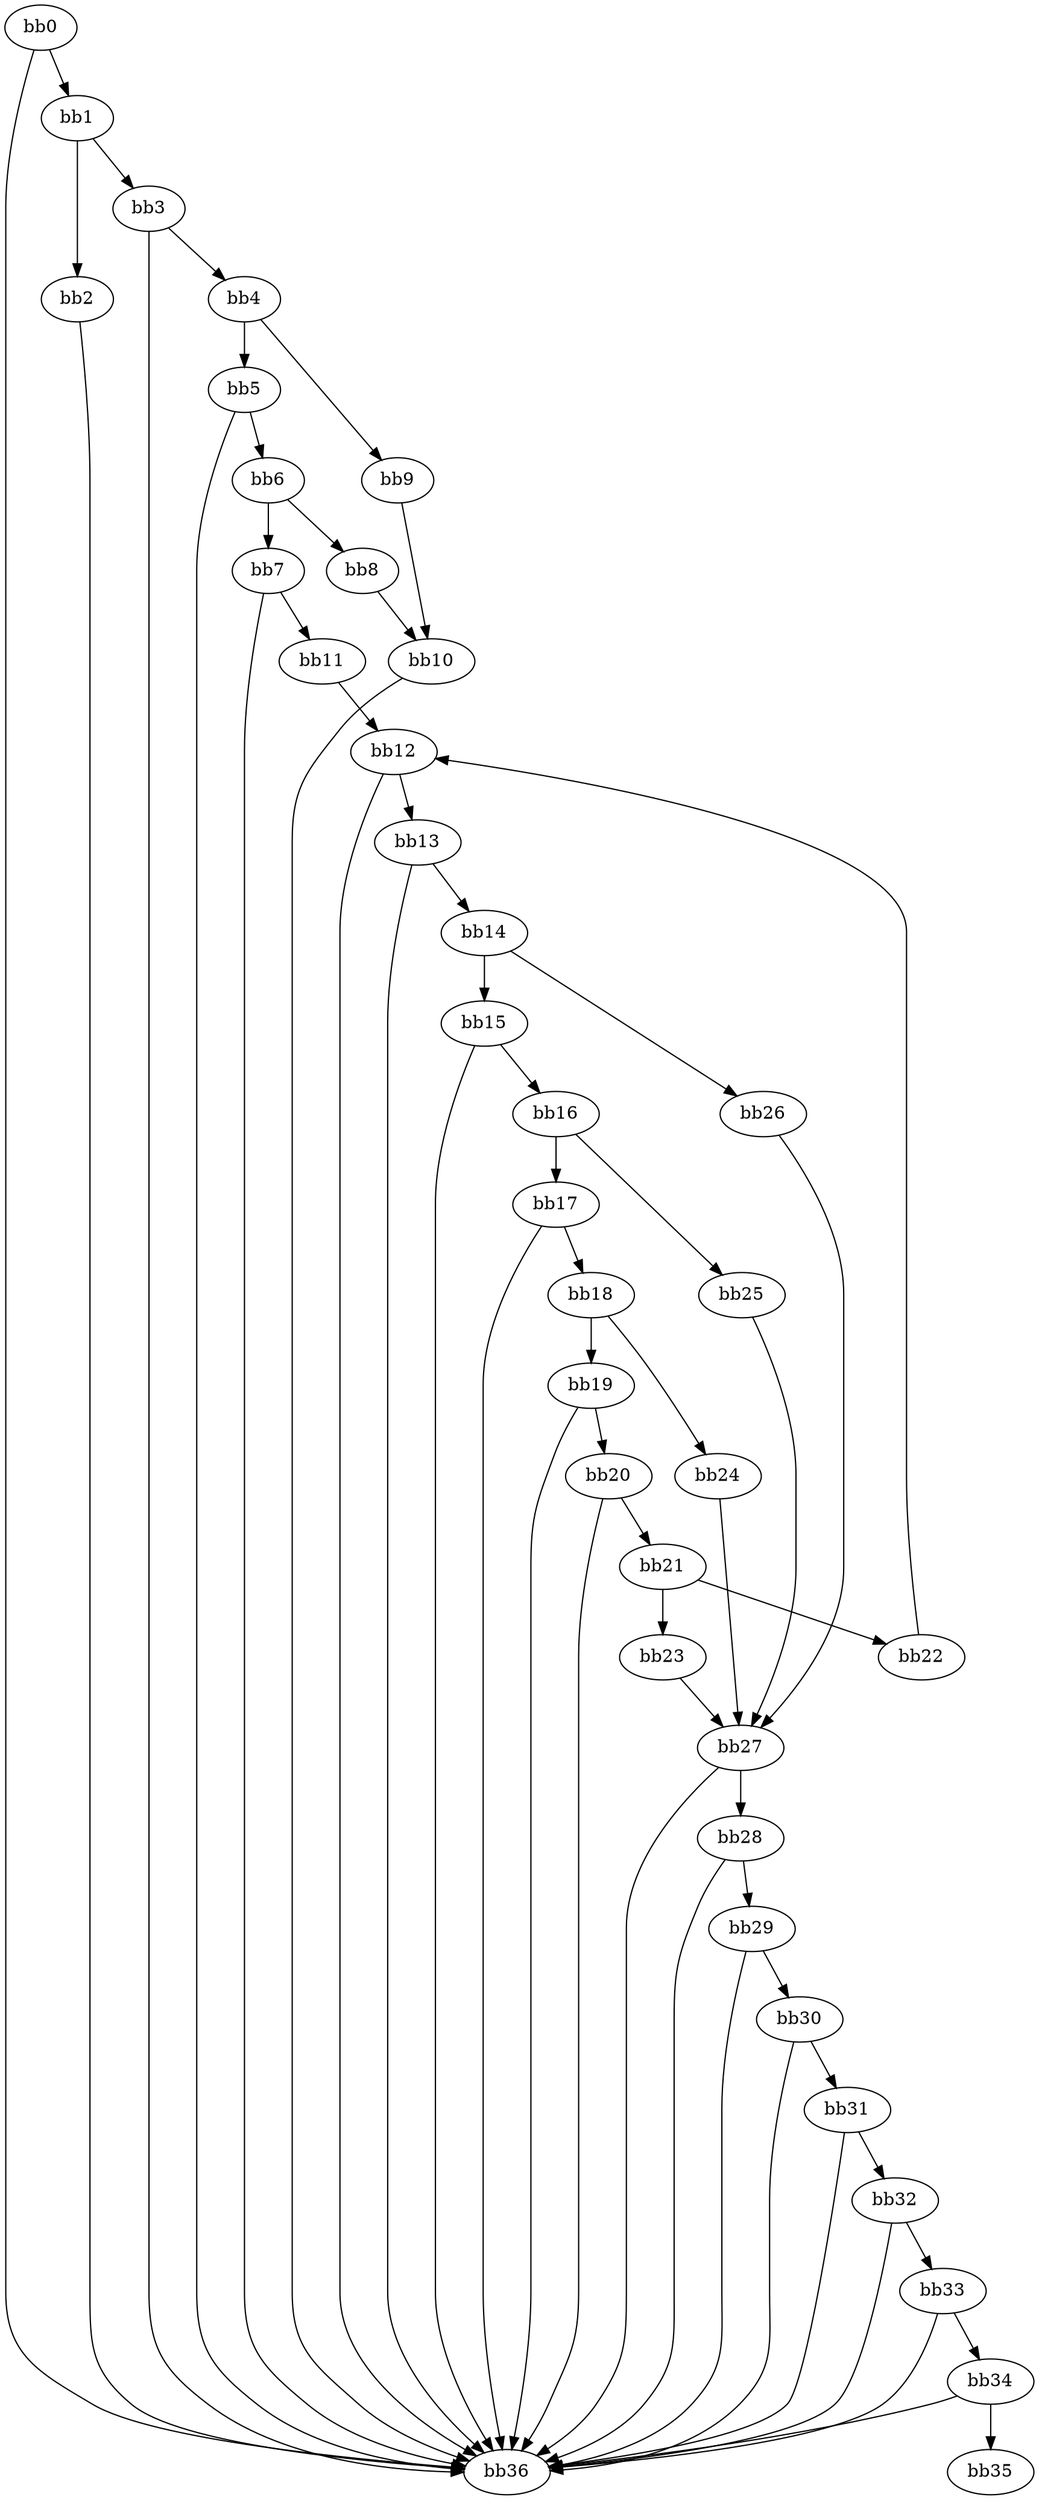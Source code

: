 digraph {
    0 [ label = "bb0\l" ]
    1 [ label = "bb1\l" ]
    2 [ label = "bb2\l" ]
    3 [ label = "bb3\l" ]
    4 [ label = "bb4\l" ]
    5 [ label = "bb5\l" ]
    6 [ label = "bb6\l" ]
    7 [ label = "bb7\l" ]
    8 [ label = "bb8\l" ]
    9 [ label = "bb9\l" ]
    10 [ label = "bb10\l" ]
    11 [ label = "bb11\l" ]
    12 [ label = "bb12\l" ]
    13 [ label = "bb13\l" ]
    14 [ label = "bb14\l" ]
    15 [ label = "bb15\l" ]
    16 [ label = "bb16\l" ]
    17 [ label = "bb17\l" ]
    18 [ label = "bb18\l" ]
    19 [ label = "bb19\l" ]
    20 [ label = "bb20\l" ]
    21 [ label = "bb21\l" ]
    22 [ label = "bb22\l" ]
    23 [ label = "bb23\l" ]
    24 [ label = "bb24\l" ]
    25 [ label = "bb25\l" ]
    26 [ label = "bb26\l" ]
    27 [ label = "bb27\l" ]
    28 [ label = "bb28\l" ]
    29 [ label = "bb29\l" ]
    30 [ label = "bb30\l" ]
    31 [ label = "bb31\l" ]
    32 [ label = "bb32\l" ]
    33 [ label = "bb33\l" ]
    34 [ label = "bb34\l" ]
    35 [ label = "bb35\l" ]
    36 [ label = "bb36\l" ]
    0 -> 1 [ ]
    0 -> 36 [ ]
    1 -> 2 [ ]
    1 -> 3 [ ]
    2 -> 36 [ ]
    3 -> 4 [ ]
    3 -> 36 [ ]
    4 -> 5 [ ]
    4 -> 9 [ ]
    5 -> 6 [ ]
    5 -> 36 [ ]
    6 -> 7 [ ]
    6 -> 8 [ ]
    7 -> 11 [ ]
    7 -> 36 [ ]
    8 -> 10 [ ]
    9 -> 10 [ ]
    10 -> 36 [ ]
    11 -> 12 [ ]
    12 -> 13 [ ]
    12 -> 36 [ ]
    13 -> 14 [ ]
    13 -> 36 [ ]
    14 -> 15 [ ]
    14 -> 26 [ ]
    15 -> 16 [ ]
    15 -> 36 [ ]
    16 -> 17 [ ]
    16 -> 25 [ ]
    17 -> 18 [ ]
    17 -> 36 [ ]
    18 -> 19 [ ]
    18 -> 24 [ ]
    19 -> 20 [ ]
    19 -> 36 [ ]
    20 -> 21 [ ]
    20 -> 36 [ ]
    21 -> 22 [ ]
    21 -> 23 [ ]
    22 -> 12 [ ]
    23 -> 27 [ ]
    24 -> 27 [ ]
    25 -> 27 [ ]
    26 -> 27 [ ]
    27 -> 28 [ ]
    27 -> 36 [ ]
    28 -> 29 [ ]
    28 -> 36 [ ]
    29 -> 30 [ ]
    29 -> 36 [ ]
    30 -> 31 [ ]
    30 -> 36 [ ]
    31 -> 32 [ ]
    31 -> 36 [ ]
    32 -> 33 [ ]
    32 -> 36 [ ]
    33 -> 34 [ ]
    33 -> 36 [ ]
    34 -> 35 [ ]
    34 -> 36 [ ]
}

